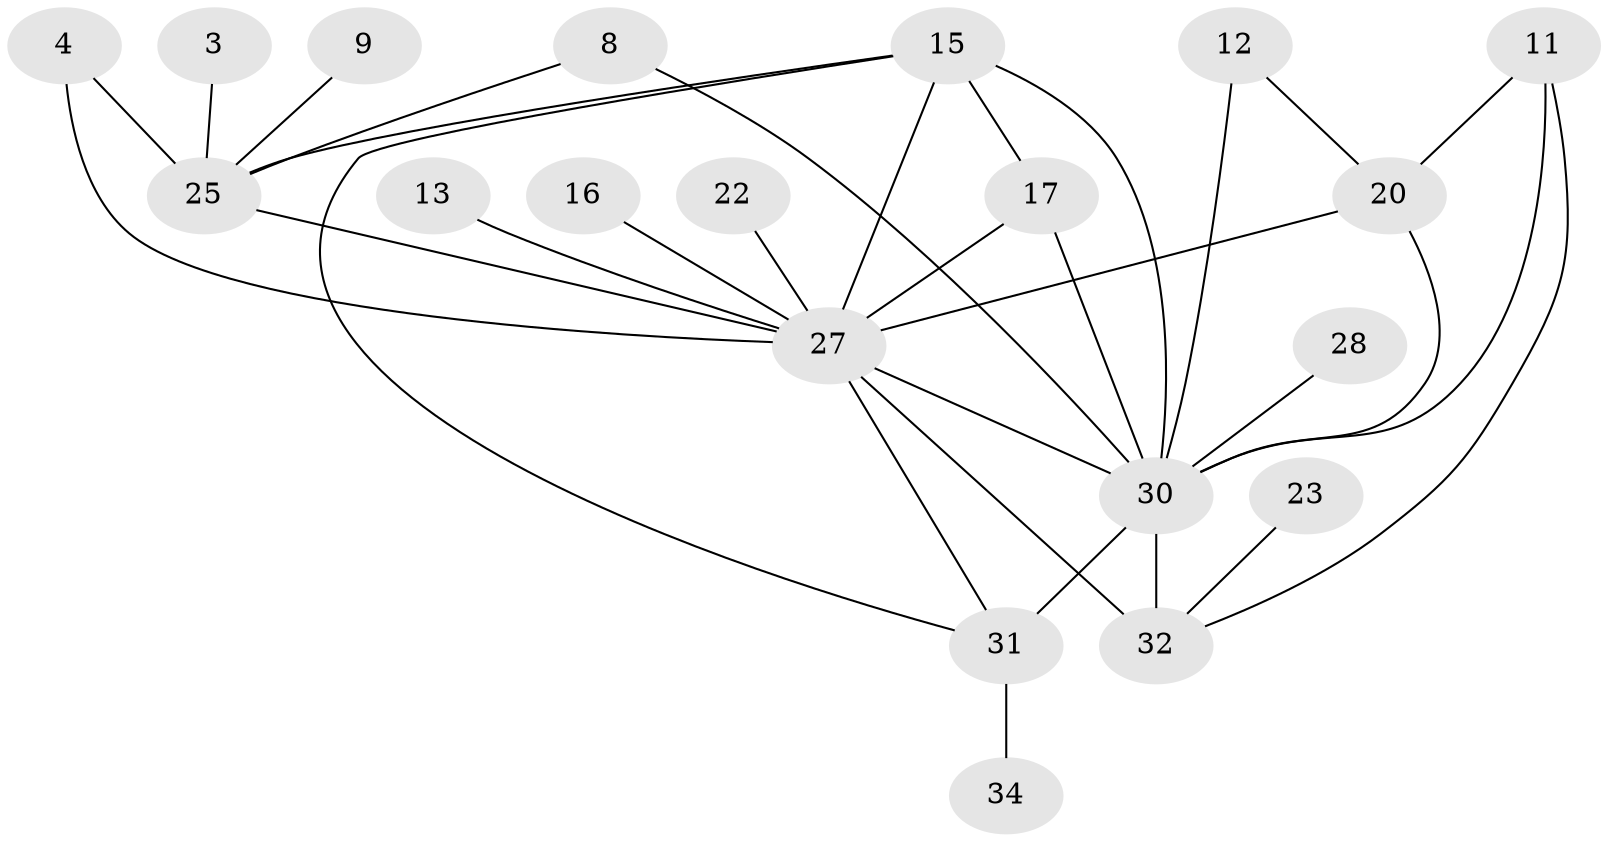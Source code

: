 // original degree distribution, {1: 0.23684210526315788, 0: 0.11403508771929824, 3: 0.21052631578947367, 2: 0.2543859649122807, 5: 0.07017543859649122, 7: 0.02631578947368421, 4: 0.07017543859649122, 6: 0.017543859649122806}
// Generated by graph-tools (version 1.1) at 2025/35/03/04/25 23:35:46]
// undirected, 20 vertices, 32 edges
graph export_dot {
  node [color=gray90,style=filled];
  3;
  4;
  8;
  9;
  11;
  12;
  13;
  15;
  16;
  17;
  20;
  22;
  23;
  25;
  27;
  28;
  30;
  31;
  32;
  34;
  3 -- 25 [weight=1.0];
  4 -- 25 [weight=1.0];
  4 -- 27 [weight=1.0];
  8 -- 25 [weight=1.0];
  8 -- 30 [weight=1.0];
  9 -- 25 [weight=1.0];
  11 -- 20 [weight=1.0];
  11 -- 30 [weight=2.0];
  11 -- 32 [weight=1.0];
  12 -- 20 [weight=1.0];
  12 -- 30 [weight=2.0];
  13 -- 27 [weight=1.0];
  15 -- 17 [weight=1.0];
  15 -- 25 [weight=1.0];
  15 -- 27 [weight=1.0];
  15 -- 30 [weight=2.0];
  15 -- 31 [weight=1.0];
  16 -- 27 [weight=1.0];
  17 -- 27 [weight=1.0];
  17 -- 30 [weight=1.0];
  20 -- 27 [weight=1.0];
  20 -- 30 [weight=1.0];
  22 -- 27 [weight=1.0];
  23 -- 32 [weight=1.0];
  25 -- 27 [weight=2.0];
  27 -- 30 [weight=4.0];
  27 -- 31 [weight=1.0];
  27 -- 32 [weight=1.0];
  28 -- 30 [weight=3.0];
  30 -- 31 [weight=3.0];
  30 -- 32 [weight=3.0];
  31 -- 34 [weight=1.0];
}
